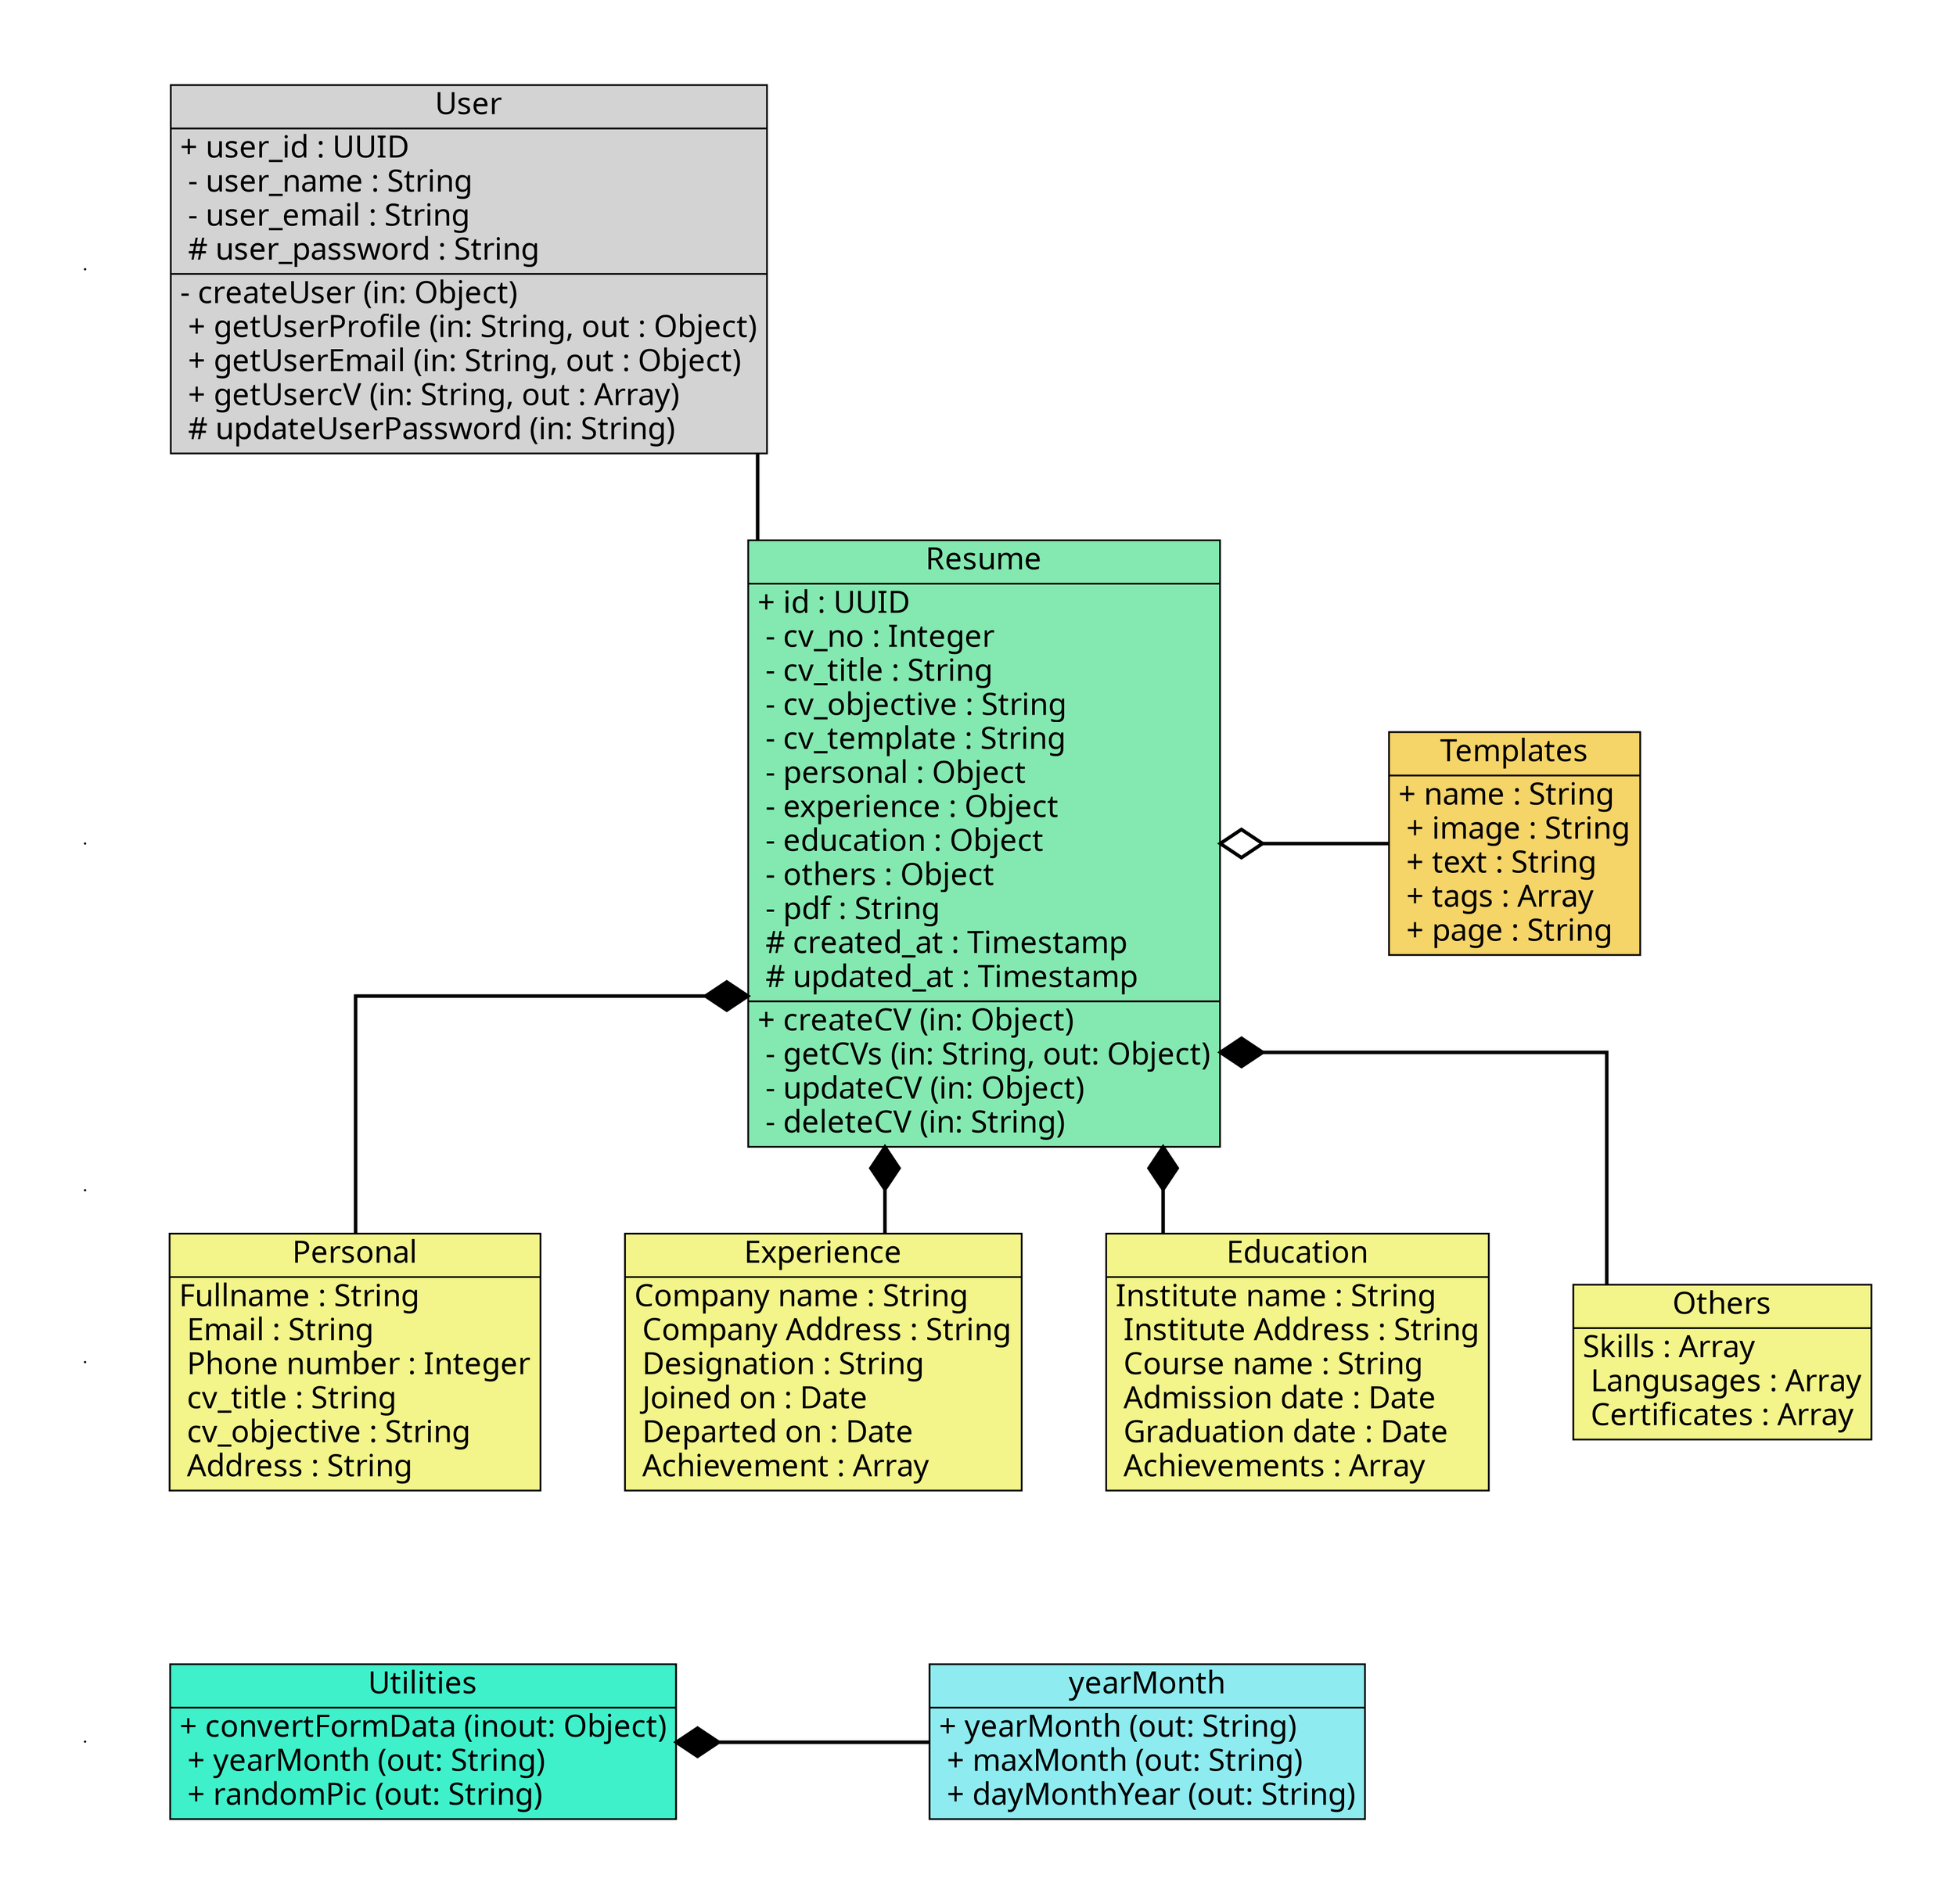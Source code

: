 digraph G {
    pad=1.0
    splines="ortho";
    bgcolor=white;
    nodesep=1.0


    edge [ arrowtail=empty dir=back arrowsize=3.0 penwidth=3.0 ]

    /* INVISIBLE SUPPORT NODES */
    node [label=""  width="0.0" height="0.0"]
    l0 l1 l2 l3 l4 

    /* Entities */
    node [ shape=record penwidth="1.5" style=filled fontname="Handlee" fontsize=26.0]

    user [
        label="{
            User
            |
            + user_id : UUID\l
            - user_name : String\l
            - user_email : String\l
            # user_password : String\l
            |
            - createUser (in: Object)\l
            + getUserProfile (in: String, out : Object)\l
            + getUserEmail (in: String, out : Object)\l
            + getUsercV (in: String, out : Array)\l
            # updateUserPassword (in: String)\l
        }"
    ]

    resume [
        label="{
            Resume
            |
            + id : UUID\l
            - cv_no : Integer\l
            - cv_title : String\l
            - cv_objective : String\l
            - cv_template : String\l
            - personal : Object\l
            - experience : Object\l
            - education : Object\l
            - others : Object\l
            - pdf : String\l
            # created_at : Timestamp\l
            # updated_at : Timestamp\l
            |
            + createCV (in: Object)\l
            - getCVs (in: String, out: Object)\l
            - updateCV (in: Object)\l
            - deleteCV (in: String)\l
        }"
        fillcolor="#84e9b0"
    ]

    node [fillcolor="#f5d468"]

    templates [
        label="{
            Templates
            |
            + name : String\l
            + image : String\l
            + text : String\l
            + tags : Array\l
            + page : String\l
        }"
    ]

    node [fillcolor="#f3f58a"]

    personal [
        label="{
            Personal
            |
            Fullname : String\l
            Email : String\l
            Phone number : Integer\l
            cv_title : String\l
            cv_objective : String\l
            Address : String\l
        }"
    ]

    experience [
        label="{
            Experience
            |
            Company name : String\l
            Company Address : String\l
            Designation : String\l
            Joined on : Date\l
            Departed on : Date\l
            Achievement : Array\l
        }"
    ]

    education [
        label="{
            Education 
            |
            Institute name : String\l
            Institute Address : String\l
            Course name : String\l
            Admission date : Date\l
            Graduation date : Date\l
            Achievements : Array\l
        }"
    ]

    others [
        label="{
            Others
            |
            Skills : Array\l
            Langusages : Array\l
            Certificates : Array\l
        }"
    ]

    utils [
        label="{
            Utilities
            |
            + convertFormData (inout: Object)\l
            + yearMonth (out: String)\l
            + randomPic (out: String)\l
        }"
        fillcolor="#3ff1cb"
    ]

    u_yearMonth [
        label="{
            yearMonth
            |
            + yearMonth (out: String)\l
            + maxMonth (out: String)\l
            + dayMonthYear (out: String)\l
        }"
        fillcolor="#8eecf0"
    ]
    
    
    /* Relationships */
    resume -> templates [constraint=false arrowtail="odiamond" minlen=2]
    resume -> user [ arrowtail=none constraint=false ]
    personal -> experience -> education -> others [style=invis]
    resume -> {personal experience education others} [arrowtail="diamond"]
    utils -> u_yearMonth [arrowtail=diamond minlen=3]
    
    edge [ style=invis]
    l0 ->  l1  [minlen=2]
    l1 -> l2 -> l3
    l3 -> l4 [minlen=4 ]
    
    /* Ranks */
    { rank=same; l1 templates resume};
    { rank=same; l3 personal experience education others};
    { rank=same; l4 utils u_yearMonth};
}